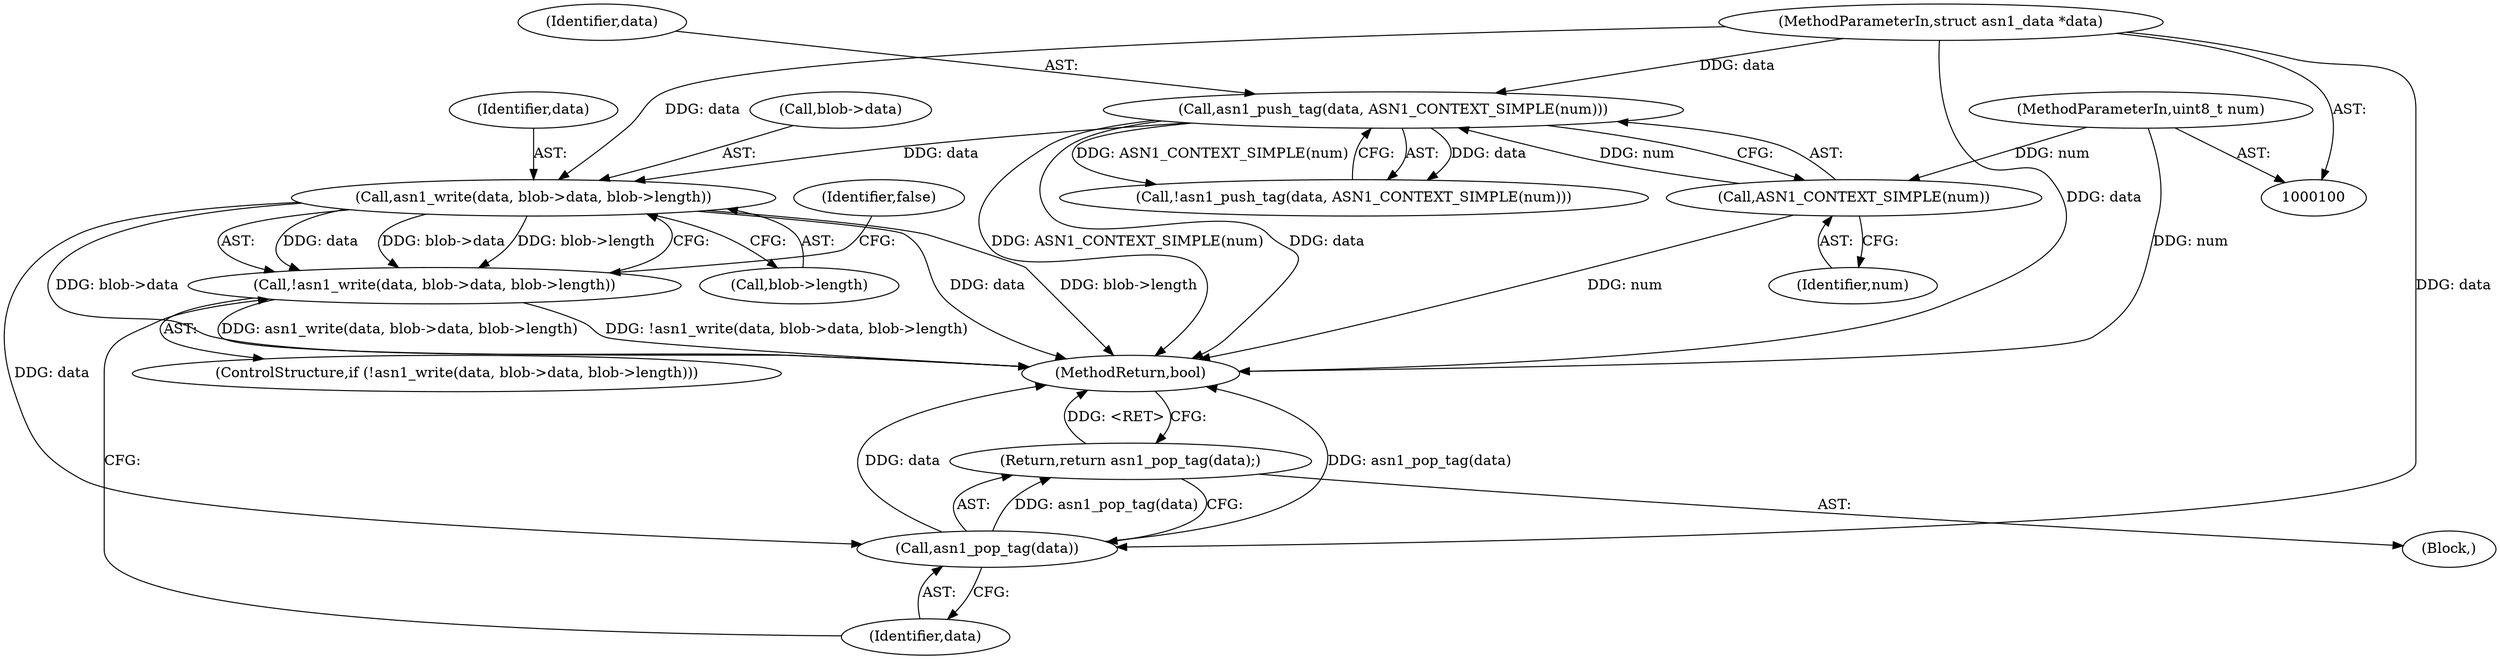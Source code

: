 digraph "0_samba_9d989c9dd7a5b92d0c5d65287935471b83b6e884_3@API" {
"1000115" [label="(Call,asn1_write(data, blob->data, blob->length))"];
"1000107" [label="(Call,asn1_push_tag(data, ASN1_CONTEXT_SIMPLE(num)))"];
"1000101" [label="(MethodParameterIn,struct asn1_data *data)"];
"1000109" [label="(Call,ASN1_CONTEXT_SIMPLE(num))"];
"1000102" [label="(MethodParameterIn,uint8_t num)"];
"1000114" [label="(Call,!asn1_write(data, blob->data, blob->length))"];
"1000126" [label="(Call,asn1_pop_tag(data))"];
"1000125" [label="(Return,return asn1_pop_tag(data);)"];
"1000102" [label="(MethodParameterIn,uint8_t num)"];
"1000113" [label="(ControlStructure,if (!asn1_write(data, blob->data, blob->length)))"];
"1000116" [label="(Identifier,data)"];
"1000109" [label="(Call,ASN1_CONTEXT_SIMPLE(num))"];
"1000124" [label="(Identifier,false)"];
"1000117" [label="(Call,blob->data)"];
"1000115" [label="(Call,asn1_write(data, blob->data, blob->length))"];
"1000125" [label="(Return,return asn1_pop_tag(data);)"];
"1000107" [label="(Call,asn1_push_tag(data, ASN1_CONTEXT_SIMPLE(num)))"];
"1000114" [label="(Call,!asn1_write(data, blob->data, blob->length))"];
"1000128" [label="(MethodReturn,bool)"];
"1000106" [label="(Call,!asn1_push_tag(data, ASN1_CONTEXT_SIMPLE(num)))"];
"1000120" [label="(Call,blob->length)"];
"1000127" [label="(Identifier,data)"];
"1000110" [label="(Identifier,num)"];
"1000101" [label="(MethodParameterIn,struct asn1_data *data)"];
"1000104" [label="(Block,)"];
"1000108" [label="(Identifier,data)"];
"1000126" [label="(Call,asn1_pop_tag(data))"];
"1000115" -> "1000114"  [label="AST: "];
"1000115" -> "1000120"  [label="CFG: "];
"1000116" -> "1000115"  [label="AST: "];
"1000117" -> "1000115"  [label="AST: "];
"1000120" -> "1000115"  [label="AST: "];
"1000114" -> "1000115"  [label="CFG: "];
"1000115" -> "1000128"  [label="DDG: blob->data"];
"1000115" -> "1000128"  [label="DDG: data"];
"1000115" -> "1000128"  [label="DDG: blob->length"];
"1000115" -> "1000114"  [label="DDG: data"];
"1000115" -> "1000114"  [label="DDG: blob->data"];
"1000115" -> "1000114"  [label="DDG: blob->length"];
"1000107" -> "1000115"  [label="DDG: data"];
"1000101" -> "1000115"  [label="DDG: data"];
"1000115" -> "1000126"  [label="DDG: data"];
"1000107" -> "1000106"  [label="AST: "];
"1000107" -> "1000109"  [label="CFG: "];
"1000108" -> "1000107"  [label="AST: "];
"1000109" -> "1000107"  [label="AST: "];
"1000106" -> "1000107"  [label="CFG: "];
"1000107" -> "1000128"  [label="DDG: data"];
"1000107" -> "1000128"  [label="DDG: ASN1_CONTEXT_SIMPLE(num)"];
"1000107" -> "1000106"  [label="DDG: data"];
"1000107" -> "1000106"  [label="DDG: ASN1_CONTEXT_SIMPLE(num)"];
"1000101" -> "1000107"  [label="DDG: data"];
"1000109" -> "1000107"  [label="DDG: num"];
"1000101" -> "1000100"  [label="AST: "];
"1000101" -> "1000128"  [label="DDG: data"];
"1000101" -> "1000126"  [label="DDG: data"];
"1000109" -> "1000110"  [label="CFG: "];
"1000110" -> "1000109"  [label="AST: "];
"1000109" -> "1000128"  [label="DDG: num"];
"1000102" -> "1000109"  [label="DDG: num"];
"1000102" -> "1000100"  [label="AST: "];
"1000102" -> "1000128"  [label="DDG: num"];
"1000114" -> "1000113"  [label="AST: "];
"1000124" -> "1000114"  [label="CFG: "];
"1000127" -> "1000114"  [label="CFG: "];
"1000114" -> "1000128"  [label="DDG: !asn1_write(data, blob->data, blob->length)"];
"1000114" -> "1000128"  [label="DDG: asn1_write(data, blob->data, blob->length)"];
"1000126" -> "1000125"  [label="AST: "];
"1000126" -> "1000127"  [label="CFG: "];
"1000127" -> "1000126"  [label="AST: "];
"1000125" -> "1000126"  [label="CFG: "];
"1000126" -> "1000128"  [label="DDG: asn1_pop_tag(data)"];
"1000126" -> "1000128"  [label="DDG: data"];
"1000126" -> "1000125"  [label="DDG: asn1_pop_tag(data)"];
"1000125" -> "1000104"  [label="AST: "];
"1000128" -> "1000125"  [label="CFG: "];
"1000125" -> "1000128"  [label="DDG: <RET>"];
}
